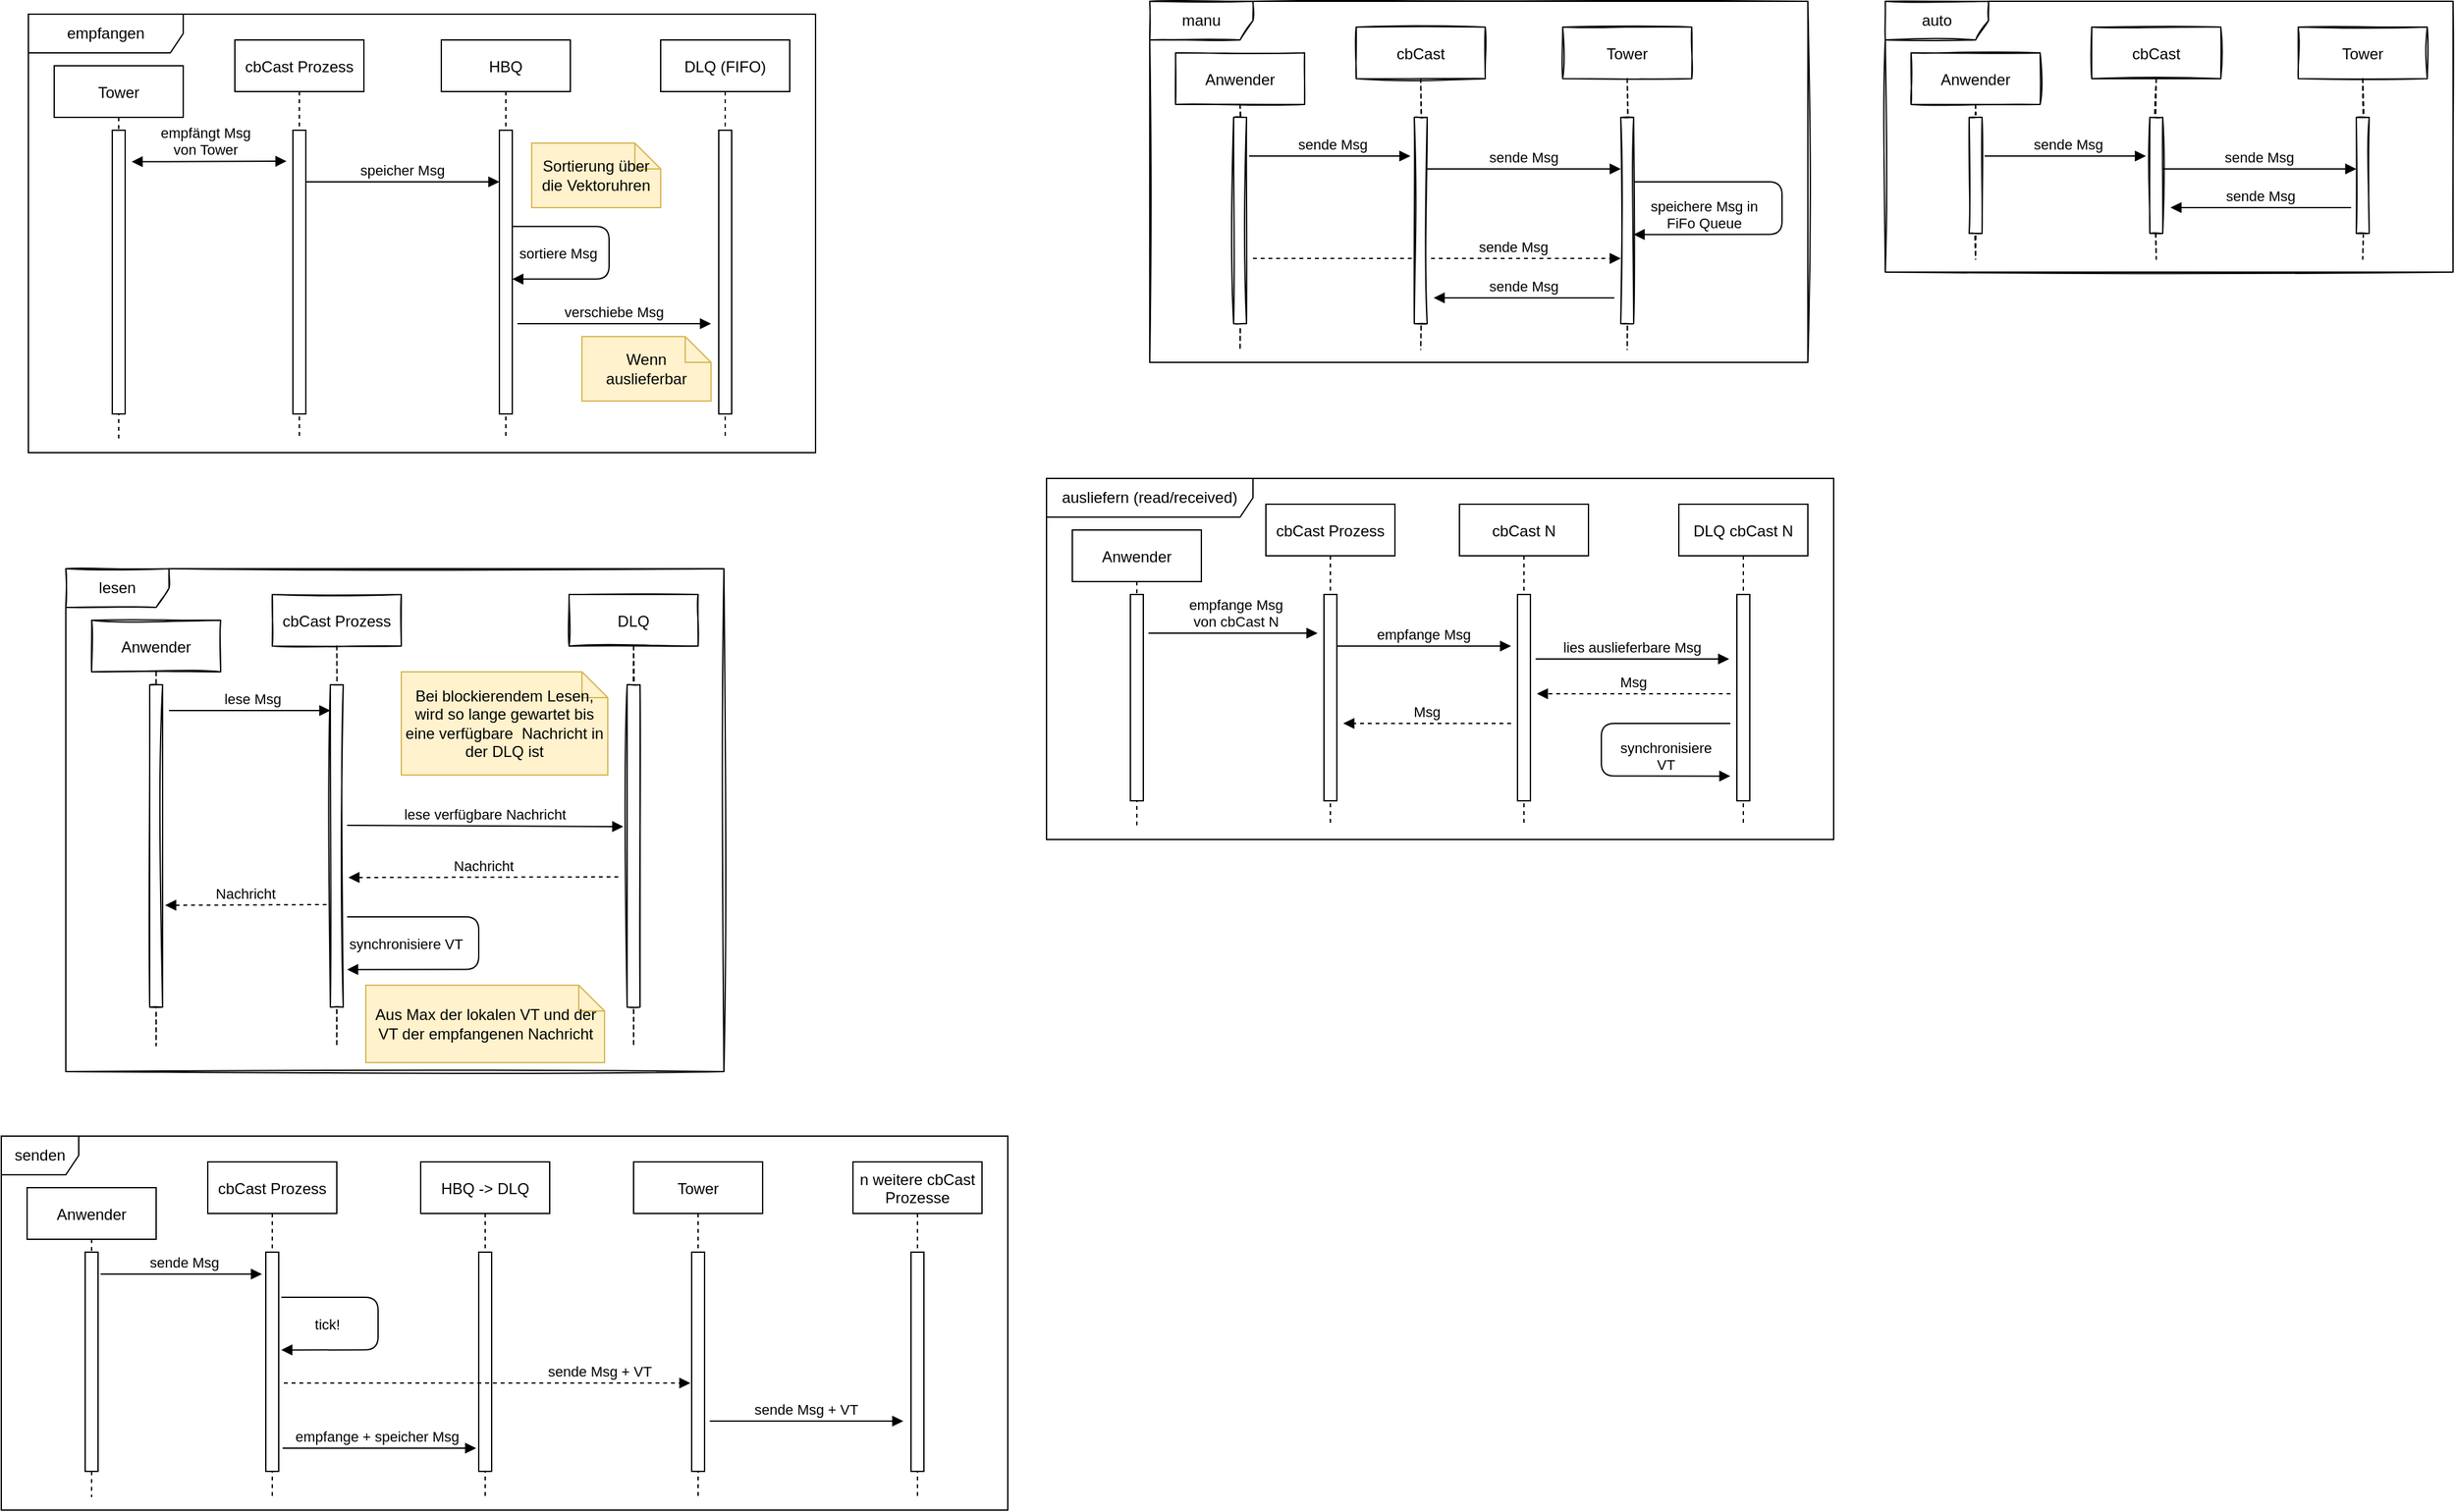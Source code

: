 <mxfile version="15.8.7" type="device"><diagram id="kgpKYQtTHZ0yAKxKKP6v" name="Page-1"><mxGraphModel dx="2962" dy="1528" grid="1" gridSize="10" guides="1" tooltips="1" connect="1" arrows="1" fold="1" page="1" pageScale="1" pageWidth="850" pageHeight="1100" math="0" shadow="0"><root><mxCell id="0"/><mxCell id="1" parent="0"/><mxCell id="mBNW3FOgWOewo8QIWIge-110" value="auto" style="shape=umlFrame;whiteSpace=wrap;html=1;sketch=1;width=80;height=30;" vertex="1" parent="1"><mxGeometry x="1510" y="50" width="440" height="210" as="geometry"/></mxCell><mxCell id="mBNW3FOgWOewo8QIWIge-80" value="" style="group" vertex="1" connectable="0" parent="1"><mxGeometry x="100" y="490" width="510" height="390" as="geometry"/></mxCell><mxCell id="mBNW3FOgWOewo8QIWIge-51" value="lesen" style="shape=umlFrame;whiteSpace=wrap;html=1;sketch=1;width=80;height=30;" vertex="1" parent="mBNW3FOgWOewo8QIWIge-80"><mxGeometry width="510" height="390" as="geometry"/></mxCell><mxCell id="mBNW3FOgWOewo8QIWIge-52" value="Anwender" style="shape=umlLifeline;perimeter=lifelinePerimeter;container=1;collapsible=0;recursiveResize=0;rounded=0;shadow=0;strokeWidth=1;sketch=1;" vertex="1" parent="mBNW3FOgWOewo8QIWIge-80"><mxGeometry x="20" y="40" width="100" height="330" as="geometry"/></mxCell><mxCell id="mBNW3FOgWOewo8QIWIge-53" value="" style="points=[];perimeter=orthogonalPerimeter;rounded=0;shadow=0;strokeWidth=1;sketch=1;" vertex="1" parent="mBNW3FOgWOewo8QIWIge-52"><mxGeometry x="45" y="50" width="10" height="250" as="geometry"/></mxCell><mxCell id="mBNW3FOgWOewo8QIWIge-54" value="DLQ" style="shape=umlLifeline;perimeter=lifelinePerimeter;container=1;collapsible=0;recursiveResize=0;rounded=0;shadow=0;strokeWidth=1;sketch=1;" vertex="1" parent="mBNW3FOgWOewo8QIWIge-80"><mxGeometry x="390" y="20" width="100" height="350" as="geometry"/></mxCell><mxCell id="mBNW3FOgWOewo8QIWIge-55" value="" style="points=[];perimeter=orthogonalPerimeter;rounded=0;shadow=0;strokeWidth=1;sketch=1;" vertex="1" parent="mBNW3FOgWOewo8QIWIge-54"><mxGeometry x="45" y="70" width="10" height="250" as="geometry"/></mxCell><mxCell id="mBNW3FOgWOewo8QIWIge-56" value="lese verfügbare Nachricht" style="verticalAlign=bottom;endArrow=block;shadow=0;strokeWidth=1;" edge="1" parent="mBNW3FOgWOewo8QIWIge-54"><mxGeometry relative="1" as="geometry"><mxPoint x="-172" y="179" as="sourcePoint"/><mxPoint x="42" y="180" as="targetPoint"/></mxGeometry></mxCell><mxCell id="mBNW3FOgWOewo8QIWIge-63" value="cbCast Prozess" style="shape=umlLifeline;perimeter=lifelinePerimeter;container=1;collapsible=0;recursiveResize=0;rounded=0;shadow=0;strokeWidth=1;sketch=1;" vertex="1" parent="mBNW3FOgWOewo8QIWIge-80"><mxGeometry x="160" y="20" width="100" height="350" as="geometry"/></mxCell><mxCell id="mBNW3FOgWOewo8QIWIge-64" value="" style="points=[];perimeter=orthogonalPerimeter;rounded=0;shadow=0;strokeWidth=1;sketch=1;" vertex="1" parent="mBNW3FOgWOewo8QIWIge-63"><mxGeometry x="45" y="70" width="10" height="250" as="geometry"/></mxCell><mxCell id="mBNW3FOgWOewo8QIWIge-72" value="Nachricht" style="verticalAlign=bottom;endArrow=none;shadow=0;strokeWidth=1;dashed=1;startArrow=block;startFill=1;endFill=0;" edge="1" parent="mBNW3FOgWOewo8QIWIge-63"><mxGeometry relative="1" as="geometry"><mxPoint x="-83" y="241" as="sourcePoint"/><mxPoint x="42" y="240.5" as="targetPoint"/></mxGeometry></mxCell><mxCell id="mBNW3FOgWOewo8QIWIge-71" value="Nachricht" style="verticalAlign=bottom;endArrow=none;shadow=0;strokeWidth=1;dashed=1;startArrow=block;startFill=1;endFill=0;" edge="1" parent="mBNW3FOgWOewo8QIWIge-63"><mxGeometry relative="1" as="geometry"><mxPoint x="59" y="219.5" as="sourcePoint"/><mxPoint x="269" y="219" as="targetPoint"/></mxGeometry></mxCell><mxCell id="mBNW3FOgWOewo8QIWIge-65" value="lese Msg" style="verticalAlign=bottom;endArrow=block;shadow=0;strokeWidth=1;" edge="1" parent="mBNW3FOgWOewo8QIWIge-80"><mxGeometry x="0.04" relative="1" as="geometry"><mxPoint x="80" y="110" as="sourcePoint"/><mxPoint as="offset"/><mxPoint x="205" y="110" as="targetPoint"/></mxGeometry></mxCell><mxCell id="mBNW3FOgWOewo8QIWIge-69" value="Bei blockierendem Lesen, wird so lange gewartet bis eine verfügbare&amp;nbsp; Nachricht in der DLQ ist" style="shape=note;size=20;whiteSpace=wrap;html=1;fillColor=#fff2cc;strokeColor=#d6b656;" vertex="1" parent="mBNW3FOgWOewo8QIWIge-80"><mxGeometry x="260" y="80" width="160" height="80" as="geometry"/></mxCell><mxCell id="mBNW3FOgWOewo8QIWIge-74" value="synchronisiere VT" style="verticalAlign=bottom;endArrow=block;shadow=0;strokeWidth=1;entryX=1;entryY=0.786;entryDx=0;entryDy=0;entryPerimeter=0;edgeStyle=orthogonalEdgeStyle;" edge="1" parent="mBNW3FOgWOewo8QIWIge-80"><mxGeometry x="0.625" y="-11" relative="1" as="geometry"><mxPoint x="218" y="270" as="sourcePoint"/><mxPoint x="218" y="310.82" as="targetPoint"/><Array as="points"><mxPoint x="320" y="270"/><mxPoint x="320" y="311"/></Array><mxPoint as="offset"/></mxGeometry></mxCell><mxCell id="mBNW3FOgWOewo8QIWIge-76" value="Aus Max der lokalen VT und der VT der empfangenen Nachricht" style="shape=note;size=20;whiteSpace=wrap;html=1;fillColor=#fff2cc;strokeColor=#d6b656;" vertex="1" parent="mBNW3FOgWOewo8QIWIge-80"><mxGeometry x="232.5" y="323" width="185" height="60" as="geometry"/></mxCell><mxCell id="mBNW3FOgWOewo8QIWIge-112" value="" style="group" vertex="1" connectable="0" parent="1"><mxGeometry x="940" y="50" width="510" height="280" as="geometry"/></mxCell><mxCell id="mBNW3FOgWOewo8QIWIge-83" value="manu" style="shape=umlFrame;whiteSpace=wrap;html=1;sketch=1;width=80;height=30;" vertex="1" parent="mBNW3FOgWOewo8QIWIge-112"><mxGeometry width="510" height="280" as="geometry"/></mxCell><mxCell id="mBNW3FOgWOewo8QIWIge-84" value="Anwender" style="shape=umlLifeline;perimeter=lifelinePerimeter;container=1;collapsible=0;recursiveResize=0;rounded=0;shadow=0;strokeWidth=1;sketch=1;" vertex="1" parent="mBNW3FOgWOewo8QIWIge-112"><mxGeometry x="20" y="40" width="100" height="230" as="geometry"/></mxCell><mxCell id="mBNW3FOgWOewo8QIWIge-85" value="" style="points=[];perimeter=orthogonalPerimeter;rounded=0;shadow=0;strokeWidth=1;sketch=1;" vertex="1" parent="mBNW3FOgWOewo8QIWIge-84"><mxGeometry x="45" y="50" width="10" height="160" as="geometry"/></mxCell><mxCell id="mBNW3FOgWOewo8QIWIge-86" value="Tower" style="shape=umlLifeline;perimeter=lifelinePerimeter;container=1;collapsible=0;recursiveResize=0;rounded=0;shadow=0;strokeWidth=1;sketch=1;" vertex="1" parent="mBNW3FOgWOewo8QIWIge-112"><mxGeometry x="320" y="20" width="100" height="250" as="geometry"/></mxCell><mxCell id="mBNW3FOgWOewo8QIWIge-87" value="" style="points=[];perimeter=orthogonalPerimeter;rounded=0;shadow=0;strokeWidth=1;sketch=1;" vertex="1" parent="mBNW3FOgWOewo8QIWIge-86"><mxGeometry x="45" y="70" width="10" height="160" as="geometry"/></mxCell><mxCell id="mBNW3FOgWOewo8QIWIge-94" value="speichere Msg in &#10;FiFo Queue" style="verticalAlign=bottom;endArrow=block;shadow=0;strokeWidth=1;entryX=1;entryY=0.786;entryDx=0;entryDy=0;entryPerimeter=0;edgeStyle=orthogonalEdgeStyle;" edge="1" parent="mBNW3FOgWOewo8QIWIge-86"><mxGeometry x="0.594" relative="1" as="geometry"><mxPoint x="55" y="120" as="sourcePoint"/><mxPoint x="55" y="160.82" as="targetPoint"/><Array as="points"><mxPoint x="170" y="120"/><mxPoint x="170" y="161"/></Array><mxPoint as="offset"/></mxGeometry></mxCell><mxCell id="mBNW3FOgWOewo8QIWIge-98" value="sende Msg" style="verticalAlign=bottom;endArrow=block;shadow=0;strokeWidth=1;dashed=1;" edge="1" parent="mBNW3FOgWOewo8QIWIge-86"><mxGeometry x="0.417" relative="1" as="geometry"><mxPoint x="-240" y="179.41" as="sourcePoint"/><mxPoint as="offset"/><mxPoint x="45" y="179.41" as="targetPoint"/></mxGeometry></mxCell><mxCell id="mBNW3FOgWOewo8QIWIge-96" value="sende Msg" style="verticalAlign=bottom;endArrow=block;shadow=0;strokeWidth=1;" edge="1" parent="mBNW3FOgWOewo8QIWIge-86"><mxGeometry relative="1" as="geometry"><mxPoint x="40" y="210" as="sourcePoint"/><mxPoint x="-100" y="210" as="targetPoint"/></mxGeometry></mxCell><mxCell id="mBNW3FOgWOewo8QIWIge-90" value="cbCast" style="shape=umlLifeline;perimeter=lifelinePerimeter;container=1;collapsible=0;recursiveResize=0;rounded=0;shadow=0;strokeWidth=1;sketch=1;" vertex="1" parent="mBNW3FOgWOewo8QIWIge-112"><mxGeometry x="160" y="20" width="100" height="250" as="geometry"/></mxCell><mxCell id="mBNW3FOgWOewo8QIWIge-91" value="" style="points=[];perimeter=orthogonalPerimeter;rounded=0;shadow=0;strokeWidth=1;sketch=1;" vertex="1" parent="mBNW3FOgWOewo8QIWIge-90"><mxGeometry x="45" y="70" width="10" height="160" as="geometry"/></mxCell><mxCell id="mBNW3FOgWOewo8QIWIge-92" value="sende Msg" style="verticalAlign=bottom;endArrow=block;shadow=0;strokeWidth=1;" edge="1" parent="mBNW3FOgWOewo8QIWIge-90"><mxGeometry relative="1" as="geometry"><mxPoint x="55" y="110.0" as="sourcePoint"/><mxPoint x="205" y="110" as="targetPoint"/></mxGeometry></mxCell><mxCell id="mBNW3FOgWOewo8QIWIge-93" value="sende Msg" style="verticalAlign=bottom;endArrow=block;shadow=0;strokeWidth=1;" edge="1" parent="mBNW3FOgWOewo8QIWIge-90"><mxGeometry x="0.04" relative="1" as="geometry"><mxPoint x="-83" y="100" as="sourcePoint"/><mxPoint as="offset"/><mxPoint x="42" y="100" as="targetPoint"/></mxGeometry></mxCell><mxCell id="mBNW3FOgWOewo8QIWIge-99" value="Anwender" style="shape=umlLifeline;perimeter=lifelinePerimeter;container=1;collapsible=0;recursiveResize=0;rounded=0;shadow=0;strokeWidth=1;sketch=1;" vertex="1" parent="1"><mxGeometry x="1530" y="90" width="100" height="160" as="geometry"/></mxCell><mxCell id="mBNW3FOgWOewo8QIWIge-100" value="" style="points=[];perimeter=orthogonalPerimeter;rounded=0;shadow=0;strokeWidth=1;sketch=1;" vertex="1" parent="mBNW3FOgWOewo8QIWIge-99"><mxGeometry x="45" y="50" width="10" height="90" as="geometry"/></mxCell><mxCell id="mBNW3FOgWOewo8QIWIge-102" value="Tower" style="shape=umlLifeline;perimeter=lifelinePerimeter;container=1;collapsible=0;recursiveResize=0;rounded=0;shadow=0;strokeWidth=1;sketch=1;" vertex="1" parent="1"><mxGeometry x="1830" y="70" width="100" height="180" as="geometry"/></mxCell><mxCell id="mBNW3FOgWOewo8QIWIge-103" value="" style="points=[];perimeter=orthogonalPerimeter;rounded=0;shadow=0;strokeWidth=1;sketch=1;" vertex="1" parent="mBNW3FOgWOewo8QIWIge-102"><mxGeometry x="45" y="70" width="10" height="90" as="geometry"/></mxCell><mxCell id="mBNW3FOgWOewo8QIWIge-109" value="sende Msg" style="verticalAlign=bottom;endArrow=block;shadow=0;strokeWidth=1;" edge="1" parent="mBNW3FOgWOewo8QIWIge-102"><mxGeometry relative="1" as="geometry"><mxPoint x="41" y="140" as="sourcePoint"/><mxPoint x="-99" y="140" as="targetPoint"/></mxGeometry></mxCell><mxCell id="mBNW3FOgWOewo8QIWIge-105" value="cbCast" style="shape=umlLifeline;perimeter=lifelinePerimeter;container=1;collapsible=0;recursiveResize=0;rounded=0;shadow=0;strokeWidth=1;sketch=1;" vertex="1" parent="1"><mxGeometry x="1670" y="70" width="100" height="180" as="geometry"/></mxCell><mxCell id="mBNW3FOgWOewo8QIWIge-106" value="" style="points=[];perimeter=orthogonalPerimeter;rounded=0;shadow=0;strokeWidth=1;sketch=1;" vertex="1" parent="mBNW3FOgWOewo8QIWIge-105"><mxGeometry x="45" y="70" width="10" height="90" as="geometry"/></mxCell><mxCell id="mBNW3FOgWOewo8QIWIge-107" value="sende Msg" style="verticalAlign=bottom;endArrow=block;shadow=0;strokeWidth=1;" edge="1" parent="mBNW3FOgWOewo8QIWIge-105"><mxGeometry relative="1" as="geometry"><mxPoint x="55" y="110.0" as="sourcePoint"/><mxPoint x="205" y="110" as="targetPoint"/></mxGeometry></mxCell><mxCell id="mBNW3FOgWOewo8QIWIge-108" value="sende Msg" style="verticalAlign=bottom;endArrow=block;shadow=0;strokeWidth=1;" edge="1" parent="mBNW3FOgWOewo8QIWIge-105"><mxGeometry x="0.04" relative="1" as="geometry"><mxPoint x="-83" y="100" as="sourcePoint"/><mxPoint as="offset"/><mxPoint x="42" y="100" as="targetPoint"/></mxGeometry></mxCell><mxCell id="mBNW3FOgWOewo8QIWIge-136" value="" style="group;sketch=0;" vertex="1" connectable="0" parent="1"><mxGeometry x="50" y="930" width="780" height="290" as="geometry"/></mxCell><mxCell id="mBNW3FOgWOewo8QIWIge-137" value="senden" style="shape=umlFrame;whiteSpace=wrap;html=1;sketch=0;gradientColor=none;" vertex="1" parent="mBNW3FOgWOewo8QIWIge-136"><mxGeometry width="780" height="290" as="geometry"/></mxCell><mxCell id="mBNW3FOgWOewo8QIWIge-138" value="Anwender" style="shape=umlLifeline;perimeter=lifelinePerimeter;container=1;collapsible=0;recursiveResize=0;rounded=0;shadow=0;strokeWidth=1;sketch=0;" vertex="1" parent="mBNW3FOgWOewo8QIWIge-136"><mxGeometry x="20" y="40" width="100" height="240" as="geometry"/></mxCell><mxCell id="mBNW3FOgWOewo8QIWIge-139" value="" style="points=[];perimeter=orthogonalPerimeter;rounded=0;shadow=0;strokeWidth=1;sketch=0;" vertex="1" parent="mBNW3FOgWOewo8QIWIge-138"><mxGeometry x="45" y="50" width="10" height="170" as="geometry"/></mxCell><mxCell id="mBNW3FOgWOewo8QIWIge-140" value="HBQ -&gt; DLQ" style="shape=umlLifeline;perimeter=lifelinePerimeter;container=1;collapsible=0;recursiveResize=0;rounded=0;shadow=0;strokeWidth=1;sketch=0;" vertex="1" parent="mBNW3FOgWOewo8QIWIge-136"><mxGeometry x="325" y="20" width="100" height="260" as="geometry"/></mxCell><mxCell id="mBNW3FOgWOewo8QIWIge-141" value="" style="points=[];perimeter=orthogonalPerimeter;rounded=0;shadow=0;strokeWidth=1;sketch=0;" vertex="1" parent="mBNW3FOgWOewo8QIWIge-140"><mxGeometry x="45" y="70" width="10" height="170" as="geometry"/></mxCell><mxCell id="mBNW3FOgWOewo8QIWIge-142" value="sende Msg + VT" style="verticalAlign=bottom;endArrow=block;shadow=0;strokeWidth=1;sketch=0;dashed=1;jumpStyle=none;jumpSize=6;" edge="1" parent="mBNW3FOgWOewo8QIWIge-140"><mxGeometry x="0.556" relative="1" as="geometry"><mxPoint x="-106" y="171.5" as="sourcePoint"/><mxPoint x="209" y="171.5" as="targetPoint"/><mxPoint as="offset"/></mxGeometry></mxCell><mxCell id="mBNW3FOgWOewo8QIWIge-143" value="cbCast Prozess" style="shape=umlLifeline;perimeter=lifelinePerimeter;container=1;collapsible=0;recursiveResize=0;rounded=0;shadow=0;strokeWidth=1;sketch=0;" vertex="1" parent="mBNW3FOgWOewo8QIWIge-136"><mxGeometry x="160" y="20" width="100" height="260" as="geometry"/></mxCell><mxCell id="mBNW3FOgWOewo8QIWIge-144" value="" style="points=[];perimeter=orthogonalPerimeter;rounded=0;shadow=0;strokeWidth=1;sketch=0;" vertex="1" parent="mBNW3FOgWOewo8QIWIge-143"><mxGeometry x="45" y="70" width="10" height="170" as="geometry"/></mxCell><mxCell id="mBNW3FOgWOewo8QIWIge-145" value="empfange + speicher Msg " style="verticalAlign=bottom;endArrow=block;shadow=0;strokeWidth=1;sketch=0;" edge="1" parent="mBNW3FOgWOewo8QIWIge-143"><mxGeometry relative="1" as="geometry"><mxPoint x="58" y="222" as="sourcePoint"/><mxPoint x="208" y="222" as="targetPoint"/></mxGeometry></mxCell><mxCell id="mBNW3FOgWOewo8QIWIge-146" value="tick!" style="verticalAlign=bottom;endArrow=block;shadow=0;strokeWidth=1;entryX=1;entryY=0.786;entryDx=0;entryDy=0;entryPerimeter=0;edgeStyle=orthogonalEdgeStyle;sketch=0;" edge="1" parent="mBNW3FOgWOewo8QIWIge-136"><mxGeometry x="0.625" y="-11" relative="1" as="geometry"><mxPoint x="217" y="125" as="sourcePoint"/><mxPoint x="217" y="165.82" as="targetPoint"/><Array as="points"><mxPoint x="292" y="125"/><mxPoint x="292" y="166"/></Array><mxPoint as="offset"/></mxGeometry></mxCell><mxCell id="mBNW3FOgWOewo8QIWIge-147" value="Tower" style="shape=umlLifeline;perimeter=lifelinePerimeter;container=1;collapsible=0;recursiveResize=0;rounded=0;shadow=0;strokeWidth=1;sketch=0;" vertex="1" parent="mBNW3FOgWOewo8QIWIge-136"><mxGeometry x="490" y="20" width="100" height="260" as="geometry"/></mxCell><mxCell id="mBNW3FOgWOewo8QIWIge-148" value="" style="points=[];perimeter=orthogonalPerimeter;rounded=0;shadow=0;strokeWidth=1;sketch=0;" vertex="1" parent="mBNW3FOgWOewo8QIWIge-147"><mxGeometry x="45" y="70" width="10" height="170" as="geometry"/></mxCell><mxCell id="mBNW3FOgWOewo8QIWIge-149" value="n weitere cbCast&#10;Prozesse" style="shape=umlLifeline;perimeter=lifelinePerimeter;container=1;collapsible=0;recursiveResize=0;rounded=0;shadow=0;strokeWidth=1;sketch=0;" vertex="1" parent="mBNW3FOgWOewo8QIWIge-136"><mxGeometry x="660" y="20" width="100" height="260" as="geometry"/></mxCell><mxCell id="mBNW3FOgWOewo8QIWIge-150" value="" style="points=[];perimeter=orthogonalPerimeter;rounded=0;shadow=0;strokeWidth=1;sketch=0;" vertex="1" parent="mBNW3FOgWOewo8QIWIge-149"><mxGeometry x="45" y="70" width="10" height="170" as="geometry"/></mxCell><mxCell id="mBNW3FOgWOewo8QIWIge-151" value="sende Msg" style="verticalAlign=bottom;endArrow=block;shadow=0;strokeWidth=1;sketch=0;" edge="1" parent="mBNW3FOgWOewo8QIWIge-136"><mxGeometry x="0.04" relative="1" as="geometry"><mxPoint x="77" y="107" as="sourcePoint"/><mxPoint as="offset"/><mxPoint x="202" y="107" as="targetPoint"/></mxGeometry></mxCell><mxCell id="mBNW3FOgWOewo8QIWIge-152" value="sende Msg + VT" style="verticalAlign=bottom;endArrow=block;shadow=0;strokeWidth=1;sketch=0;" edge="1" parent="mBNW3FOgWOewo8QIWIge-136"><mxGeometry relative="1" as="geometry"><mxPoint x="549" y="221" as="sourcePoint"/><mxPoint x="699" y="221" as="targetPoint"/></mxGeometry></mxCell><mxCell id="mBNW3FOgWOewo8QIWIge-168" value="" style="group;sketch=0;" vertex="1" connectable="0" parent="1"><mxGeometry x="71" y="60" width="610" height="340" as="geometry"/></mxCell><mxCell id="mBNW3FOgWOewo8QIWIge-169" value="empfangen" style="shape=umlFrame;whiteSpace=wrap;html=1;sketch=0;width=120;height=30;" vertex="1" parent="mBNW3FOgWOewo8QIWIge-168"><mxGeometry width="610" height="340" as="geometry"/></mxCell><mxCell id="mBNW3FOgWOewo8QIWIge-170" value="Tower" style="shape=umlLifeline;perimeter=lifelinePerimeter;container=1;collapsible=0;recursiveResize=0;rounded=0;shadow=0;strokeWidth=1;sketch=0;" vertex="1" parent="mBNW3FOgWOewo8QIWIge-168"><mxGeometry x="20" y="40" width="100" height="290" as="geometry"/></mxCell><mxCell id="mBNW3FOgWOewo8QIWIge-171" value="" style="points=[];perimeter=orthogonalPerimeter;rounded=0;shadow=0;strokeWidth=1;sketch=0;" vertex="1" parent="mBNW3FOgWOewo8QIWIge-170"><mxGeometry x="45" y="50" width="10" height="220" as="geometry"/></mxCell><mxCell id="mBNW3FOgWOewo8QIWIge-172" value="HBQ" style="shape=umlLifeline;perimeter=lifelinePerimeter;container=1;collapsible=0;recursiveResize=0;rounded=0;shadow=0;strokeWidth=1;sketch=0;" vertex="1" parent="mBNW3FOgWOewo8QIWIge-168"><mxGeometry x="320" y="20" width="100" height="310" as="geometry"/></mxCell><mxCell id="mBNW3FOgWOewo8QIWIge-173" value="" style="points=[];perimeter=orthogonalPerimeter;rounded=0;shadow=0;strokeWidth=1;sketch=0;" vertex="1" parent="mBNW3FOgWOewo8QIWIge-172"><mxGeometry x="45" y="70" width="10" height="220" as="geometry"/></mxCell><mxCell id="mBNW3FOgWOewo8QIWIge-174" value="DLQ (FIFO)" style="shape=umlLifeline;perimeter=lifelinePerimeter;container=1;collapsible=0;recursiveResize=0;rounded=0;shadow=0;strokeWidth=1;sketch=0;" vertex="1" parent="mBNW3FOgWOewo8QIWIge-168"><mxGeometry x="490" y="20" width="100" height="310" as="geometry"/></mxCell><mxCell id="mBNW3FOgWOewo8QIWIge-175" value="" style="points=[];perimeter=orthogonalPerimeter;rounded=0;shadow=0;strokeWidth=1;sketch=0;" vertex="1" parent="mBNW3FOgWOewo8QIWIge-174"><mxGeometry x="45" y="70" width="10" height="220" as="geometry"/></mxCell><mxCell id="mBNW3FOgWOewo8QIWIge-176" value="cbCast Prozess" style="shape=umlLifeline;perimeter=lifelinePerimeter;container=1;collapsible=0;recursiveResize=0;rounded=0;shadow=0;strokeWidth=1;sketch=0;" vertex="1" parent="mBNW3FOgWOewo8QIWIge-168"><mxGeometry x="160" y="20" width="100" height="310" as="geometry"/></mxCell><mxCell id="mBNW3FOgWOewo8QIWIge-177" value="" style="points=[];perimeter=orthogonalPerimeter;rounded=0;shadow=0;strokeWidth=1;sketch=0;" vertex="1" parent="mBNW3FOgWOewo8QIWIge-176"><mxGeometry x="45" y="70" width="10" height="220" as="geometry"/></mxCell><mxCell id="mBNW3FOgWOewo8QIWIge-178" value="speicher Msg" style="verticalAlign=bottom;endArrow=block;shadow=0;strokeWidth=1;sketch=0;" edge="1" parent="mBNW3FOgWOewo8QIWIge-176"><mxGeometry relative="1" as="geometry"><mxPoint x="55" y="110.0" as="sourcePoint"/><mxPoint x="205" y="110" as="targetPoint"/></mxGeometry></mxCell><mxCell id="mBNW3FOgWOewo8QIWIge-179" value="sortiere Msg" style="verticalAlign=bottom;endArrow=block;shadow=0;strokeWidth=1;entryX=1;entryY=0.786;entryDx=0;entryDy=0;entryPerimeter=0;edgeStyle=orthogonalEdgeStyle;sketch=0;" edge="1" parent="mBNW3FOgWOewo8QIWIge-168"><mxGeometry x="0.625" y="-11" relative="1" as="geometry"><mxPoint x="375" y="164.59" as="sourcePoint"/><mxPoint x="375" y="205.41" as="targetPoint"/><Array as="points"><mxPoint x="450" y="164.59"/><mxPoint x="450" y="205.59"/></Array><mxPoint as="offset"/></mxGeometry></mxCell><mxCell id="mBNW3FOgWOewo8QIWIge-180" value="Sortierung über die Vektoruhren" style="shape=note;size=20;whiteSpace=wrap;html=1;fillColor=#fff2cc;strokeColor=#d6b656;sketch=0;" vertex="1" parent="mBNW3FOgWOewo8QIWIge-168"><mxGeometry x="390" y="100" width="100" height="50" as="geometry"/></mxCell><mxCell id="mBNW3FOgWOewo8QIWIge-181" value="verschiebe Msg" style="verticalAlign=bottom;endArrow=block;shadow=0;strokeWidth=1;sketch=0;" edge="1" parent="mBNW3FOgWOewo8QIWIge-168"><mxGeometry relative="1" as="geometry"><mxPoint x="379" y="240.0" as="sourcePoint"/><mxPoint x="529" y="240" as="targetPoint"/></mxGeometry></mxCell><mxCell id="mBNW3FOgWOewo8QIWIge-182" value="Wenn &lt;br&gt;auslieferbar" style="shape=note;size=20;whiteSpace=wrap;html=1;fillColor=#fff2cc;strokeColor=#d6b656;sketch=0;" vertex="1" parent="mBNW3FOgWOewo8QIWIge-168"><mxGeometry x="429" y="250" width="100" height="50" as="geometry"/></mxCell><mxCell id="mBNW3FOgWOewo8QIWIge-183" value="empfängt Msg &#10;von Tower" style="verticalAlign=bottom;endArrow=block;shadow=0;strokeWidth=1;sketch=0;startArrow=block;startFill=1;" edge="1" parent="mBNW3FOgWOewo8QIWIge-168"><mxGeometry x="0.04" relative="1" as="geometry"><mxPoint x="200" y="114" as="sourcePoint"/><mxPoint as="offset"/><mxPoint x="80" y="114.41" as="targetPoint"/></mxGeometry></mxCell><mxCell id="mBNW3FOgWOewo8QIWIge-184" value="ausliefern (read/received)" style="shape=umlFrame;whiteSpace=wrap;html=1;sketch=0;width=160;height=30;" vertex="1" parent="1"><mxGeometry x="860" y="420" width="610" height="280" as="geometry"/></mxCell><mxCell id="mBNW3FOgWOewo8QIWIge-185" value="Anwender" style="shape=umlLifeline;perimeter=lifelinePerimeter;container=1;collapsible=0;recursiveResize=0;rounded=0;shadow=0;strokeWidth=1;sketch=0;" vertex="1" parent="1"><mxGeometry x="880" y="460" width="100" height="230" as="geometry"/></mxCell><mxCell id="mBNW3FOgWOewo8QIWIge-186" value="" style="points=[];perimeter=orthogonalPerimeter;rounded=0;shadow=0;strokeWidth=1;sketch=0;" vertex="1" parent="mBNW3FOgWOewo8QIWIge-185"><mxGeometry x="45" y="50" width="10" height="160" as="geometry"/></mxCell><mxCell id="mBNW3FOgWOewo8QIWIge-187" value="cbCast N" style="shape=umlLifeline;perimeter=lifelinePerimeter;container=1;collapsible=0;recursiveResize=0;rounded=0;shadow=0;strokeWidth=1;sketch=0;" vertex="1" parent="1"><mxGeometry x="1180" y="440" width="100" height="250" as="geometry"/></mxCell><mxCell id="mBNW3FOgWOewo8QIWIge-188" value="" style="points=[];perimeter=orthogonalPerimeter;rounded=0;shadow=0;strokeWidth=1;sketch=0;" vertex="1" parent="mBNW3FOgWOewo8QIWIge-187"><mxGeometry x="45" y="70" width="10" height="160" as="geometry"/></mxCell><mxCell id="mBNW3FOgWOewo8QIWIge-189" value="lies auslieferbare Msg" style="verticalAlign=bottom;endArrow=block;shadow=0;strokeWidth=1;" edge="1" parent="mBNW3FOgWOewo8QIWIge-187"><mxGeometry relative="1" as="geometry"><mxPoint x="59" y="120" as="sourcePoint"/><mxPoint x="209" y="120" as="targetPoint"/></mxGeometry></mxCell><mxCell id="mBNW3FOgWOewo8QIWIge-190" value="DLQ cbCast N" style="shape=umlLifeline;perimeter=lifelinePerimeter;container=1;collapsible=0;recursiveResize=0;rounded=0;shadow=0;strokeWidth=1;sketch=0;" vertex="1" parent="1"><mxGeometry x="1350" y="440" width="100" height="250" as="geometry"/></mxCell><mxCell id="mBNW3FOgWOewo8QIWIge-191" value="" style="points=[];perimeter=orthogonalPerimeter;rounded=0;shadow=0;strokeWidth=1;sketch=0;" vertex="1" parent="mBNW3FOgWOewo8QIWIge-190"><mxGeometry x="45" y="70" width="10" height="160" as="geometry"/></mxCell><mxCell id="mBNW3FOgWOewo8QIWIge-192" value="cbCast Prozess" style="shape=umlLifeline;perimeter=lifelinePerimeter;container=1;collapsible=0;recursiveResize=0;rounded=0;shadow=0;strokeWidth=1;sketch=0;" vertex="1" parent="1"><mxGeometry x="1030" y="440" width="100" height="250" as="geometry"/></mxCell><mxCell id="mBNW3FOgWOewo8QIWIge-193" value="" style="points=[];perimeter=orthogonalPerimeter;rounded=0;shadow=0;strokeWidth=1;sketch=0;" vertex="1" parent="mBNW3FOgWOewo8QIWIge-192"><mxGeometry x="45" y="70" width="10" height="160" as="geometry"/></mxCell><mxCell id="mBNW3FOgWOewo8QIWIge-194" value="empfange Msg" style="verticalAlign=bottom;endArrow=block;shadow=0;strokeWidth=1;" edge="1" parent="mBNW3FOgWOewo8QIWIge-192"><mxGeometry relative="1" as="geometry"><mxPoint x="55" y="110.0" as="sourcePoint"/><mxPoint x="190" y="110" as="targetPoint"/></mxGeometry></mxCell><mxCell id="mBNW3FOgWOewo8QIWIge-195" value="empfange Msg &#10;von cbCast N" style="verticalAlign=bottom;endArrow=block;shadow=0;strokeWidth=1;" edge="1" parent="mBNW3FOgWOewo8QIWIge-192"><mxGeometry x="0.04" relative="1" as="geometry"><mxPoint x="-91" y="100" as="sourcePoint"/><mxPoint as="offset"/><mxPoint x="40" y="100" as="targetPoint"/></mxGeometry></mxCell><mxCell id="mBNW3FOgWOewo8QIWIge-196" value="Msg" style="verticalAlign=bottom;endArrow=block;shadow=0;strokeWidth=1;dashed=1;" edge="1" parent="mBNW3FOgWOewo8QIWIge-192"><mxGeometry relative="1" as="geometry"><mxPoint x="190" y="170" as="sourcePoint"/><mxPoint x="60" y="170" as="targetPoint"/></mxGeometry></mxCell><mxCell id="mBNW3FOgWOewo8QIWIge-197" value="synchronisiere &#10;VT" style="verticalAlign=bottom;endArrow=block;shadow=0;strokeWidth=1;entryX=1;entryY=0.786;entryDx=0;entryDy=0;entryPerimeter=0;edgeStyle=orthogonalEdgeStyle;sketch=0;" edge="1" parent="1"><mxGeometry x="0.585" relative="1" as="geometry"><mxPoint x="1389.94" y="610" as="sourcePoint"/><mxPoint x="1389.94" y="650.82" as="targetPoint"/><Array as="points"><mxPoint x="1289.94" y="610"/><mxPoint x="1289.94" y="651"/></Array><mxPoint as="offset"/></mxGeometry></mxCell><mxCell id="mBNW3FOgWOewo8QIWIge-198" value="Msg" style="verticalAlign=bottom;endArrow=block;shadow=0;strokeWidth=1;dashed=1;sketch=0;" edge="1" parent="1"><mxGeometry relative="1" as="geometry"><mxPoint x="1390" y="587" as="sourcePoint"/><mxPoint x="1240" y="587" as="targetPoint"/></mxGeometry></mxCell></root></mxGraphModel></diagram></mxfile>